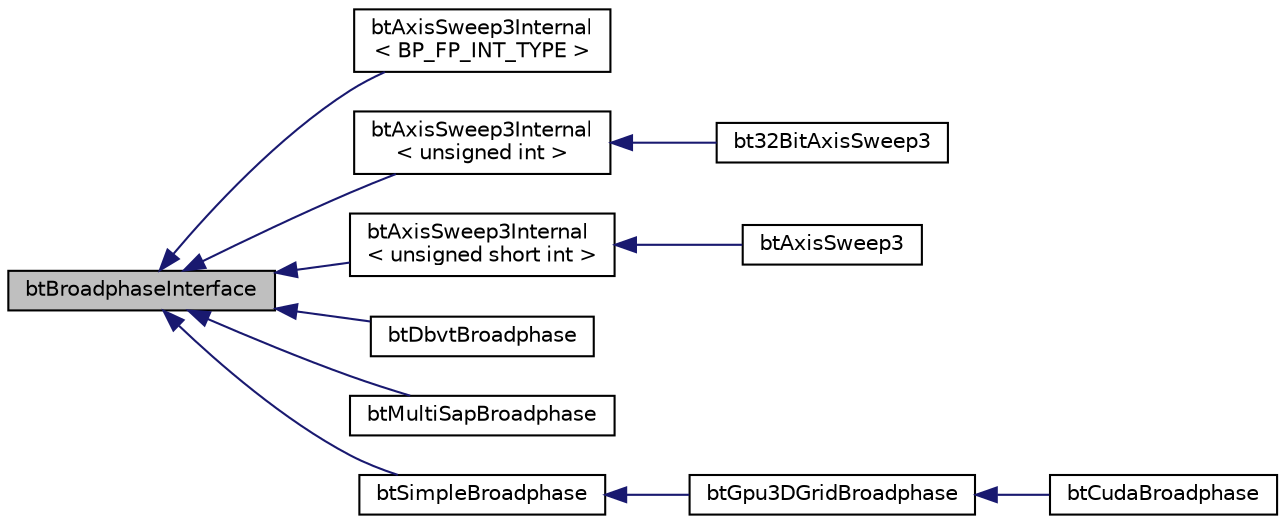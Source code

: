 digraph "btBroadphaseInterface"
{
  edge [fontname="Helvetica",fontsize="10",labelfontname="Helvetica",labelfontsize="10"];
  node [fontname="Helvetica",fontsize="10",shape=record];
  rankdir="LR";
  Node1 [label="btBroadphaseInterface",height=0.2,width=0.4,color="black", fillcolor="grey75", style="filled", fontcolor="black"];
  Node1 -> Node2 [dir="back",color="midnightblue",fontsize="10",style="solid"];
  Node2 [label="btAxisSweep3Internal\l\< BP_FP_INT_TYPE \>",height=0.2,width=0.4,color="black", fillcolor="white", style="filled",URL="$classbt_axis_sweep3_internal.html"];
  Node1 -> Node3 [dir="back",color="midnightblue",fontsize="10",style="solid"];
  Node3 [label="btAxisSweep3Internal\l\< unsigned int \>",height=0.2,width=0.4,color="black", fillcolor="white", style="filled",URL="$classbt_axis_sweep3_internal.html"];
  Node3 -> Node4 [dir="back",color="midnightblue",fontsize="10",style="solid"];
  Node4 [label="bt32BitAxisSweep3",height=0.2,width=0.4,color="black", fillcolor="white", style="filled",URL="$classbt32_bit_axis_sweep3.html"];
  Node1 -> Node5 [dir="back",color="midnightblue",fontsize="10",style="solid"];
  Node5 [label="btAxisSweep3Internal\l\< unsigned short int \>",height=0.2,width=0.4,color="black", fillcolor="white", style="filled",URL="$classbt_axis_sweep3_internal.html"];
  Node5 -> Node6 [dir="back",color="midnightblue",fontsize="10",style="solid"];
  Node6 [label="btAxisSweep3",height=0.2,width=0.4,color="black", fillcolor="white", style="filled",URL="$classbt_axis_sweep3.html"];
  Node1 -> Node7 [dir="back",color="midnightblue",fontsize="10",style="solid"];
  Node7 [label="btDbvtBroadphase",height=0.2,width=0.4,color="black", fillcolor="white", style="filled",URL="$structbt_dbvt_broadphase.html"];
  Node1 -> Node8 [dir="back",color="midnightblue",fontsize="10",style="solid"];
  Node8 [label="btMultiSapBroadphase",height=0.2,width=0.4,color="black", fillcolor="white", style="filled",URL="$classbt_multi_sap_broadphase.html"];
  Node1 -> Node9 [dir="back",color="midnightblue",fontsize="10",style="solid"];
  Node9 [label="btSimpleBroadphase",height=0.2,width=0.4,color="black", fillcolor="white", style="filled",URL="$classbt_simple_broadphase.html"];
  Node9 -> Node10 [dir="back",color="midnightblue",fontsize="10",style="solid"];
  Node10 [label="btGpu3DGridBroadphase",height=0.2,width=0.4,color="black", fillcolor="white", style="filled",URL="$classbt_gpu3_d_grid_broadphase.html",tooltip="The btGpu3DGridBroadphase uses GPU-style code compiled for CPU to compute overlapping pairs..."];
  Node10 -> Node11 [dir="back",color="midnightblue",fontsize="10",style="solid"];
  Node11 [label="btCudaBroadphase",height=0.2,width=0.4,color="black", fillcolor="white", style="filled",URL="$classbt_cuda_broadphase.html",tooltip="The btCudaBroadphase uses CUDA-capable GPU to compute overlapping pairs. "];
}
